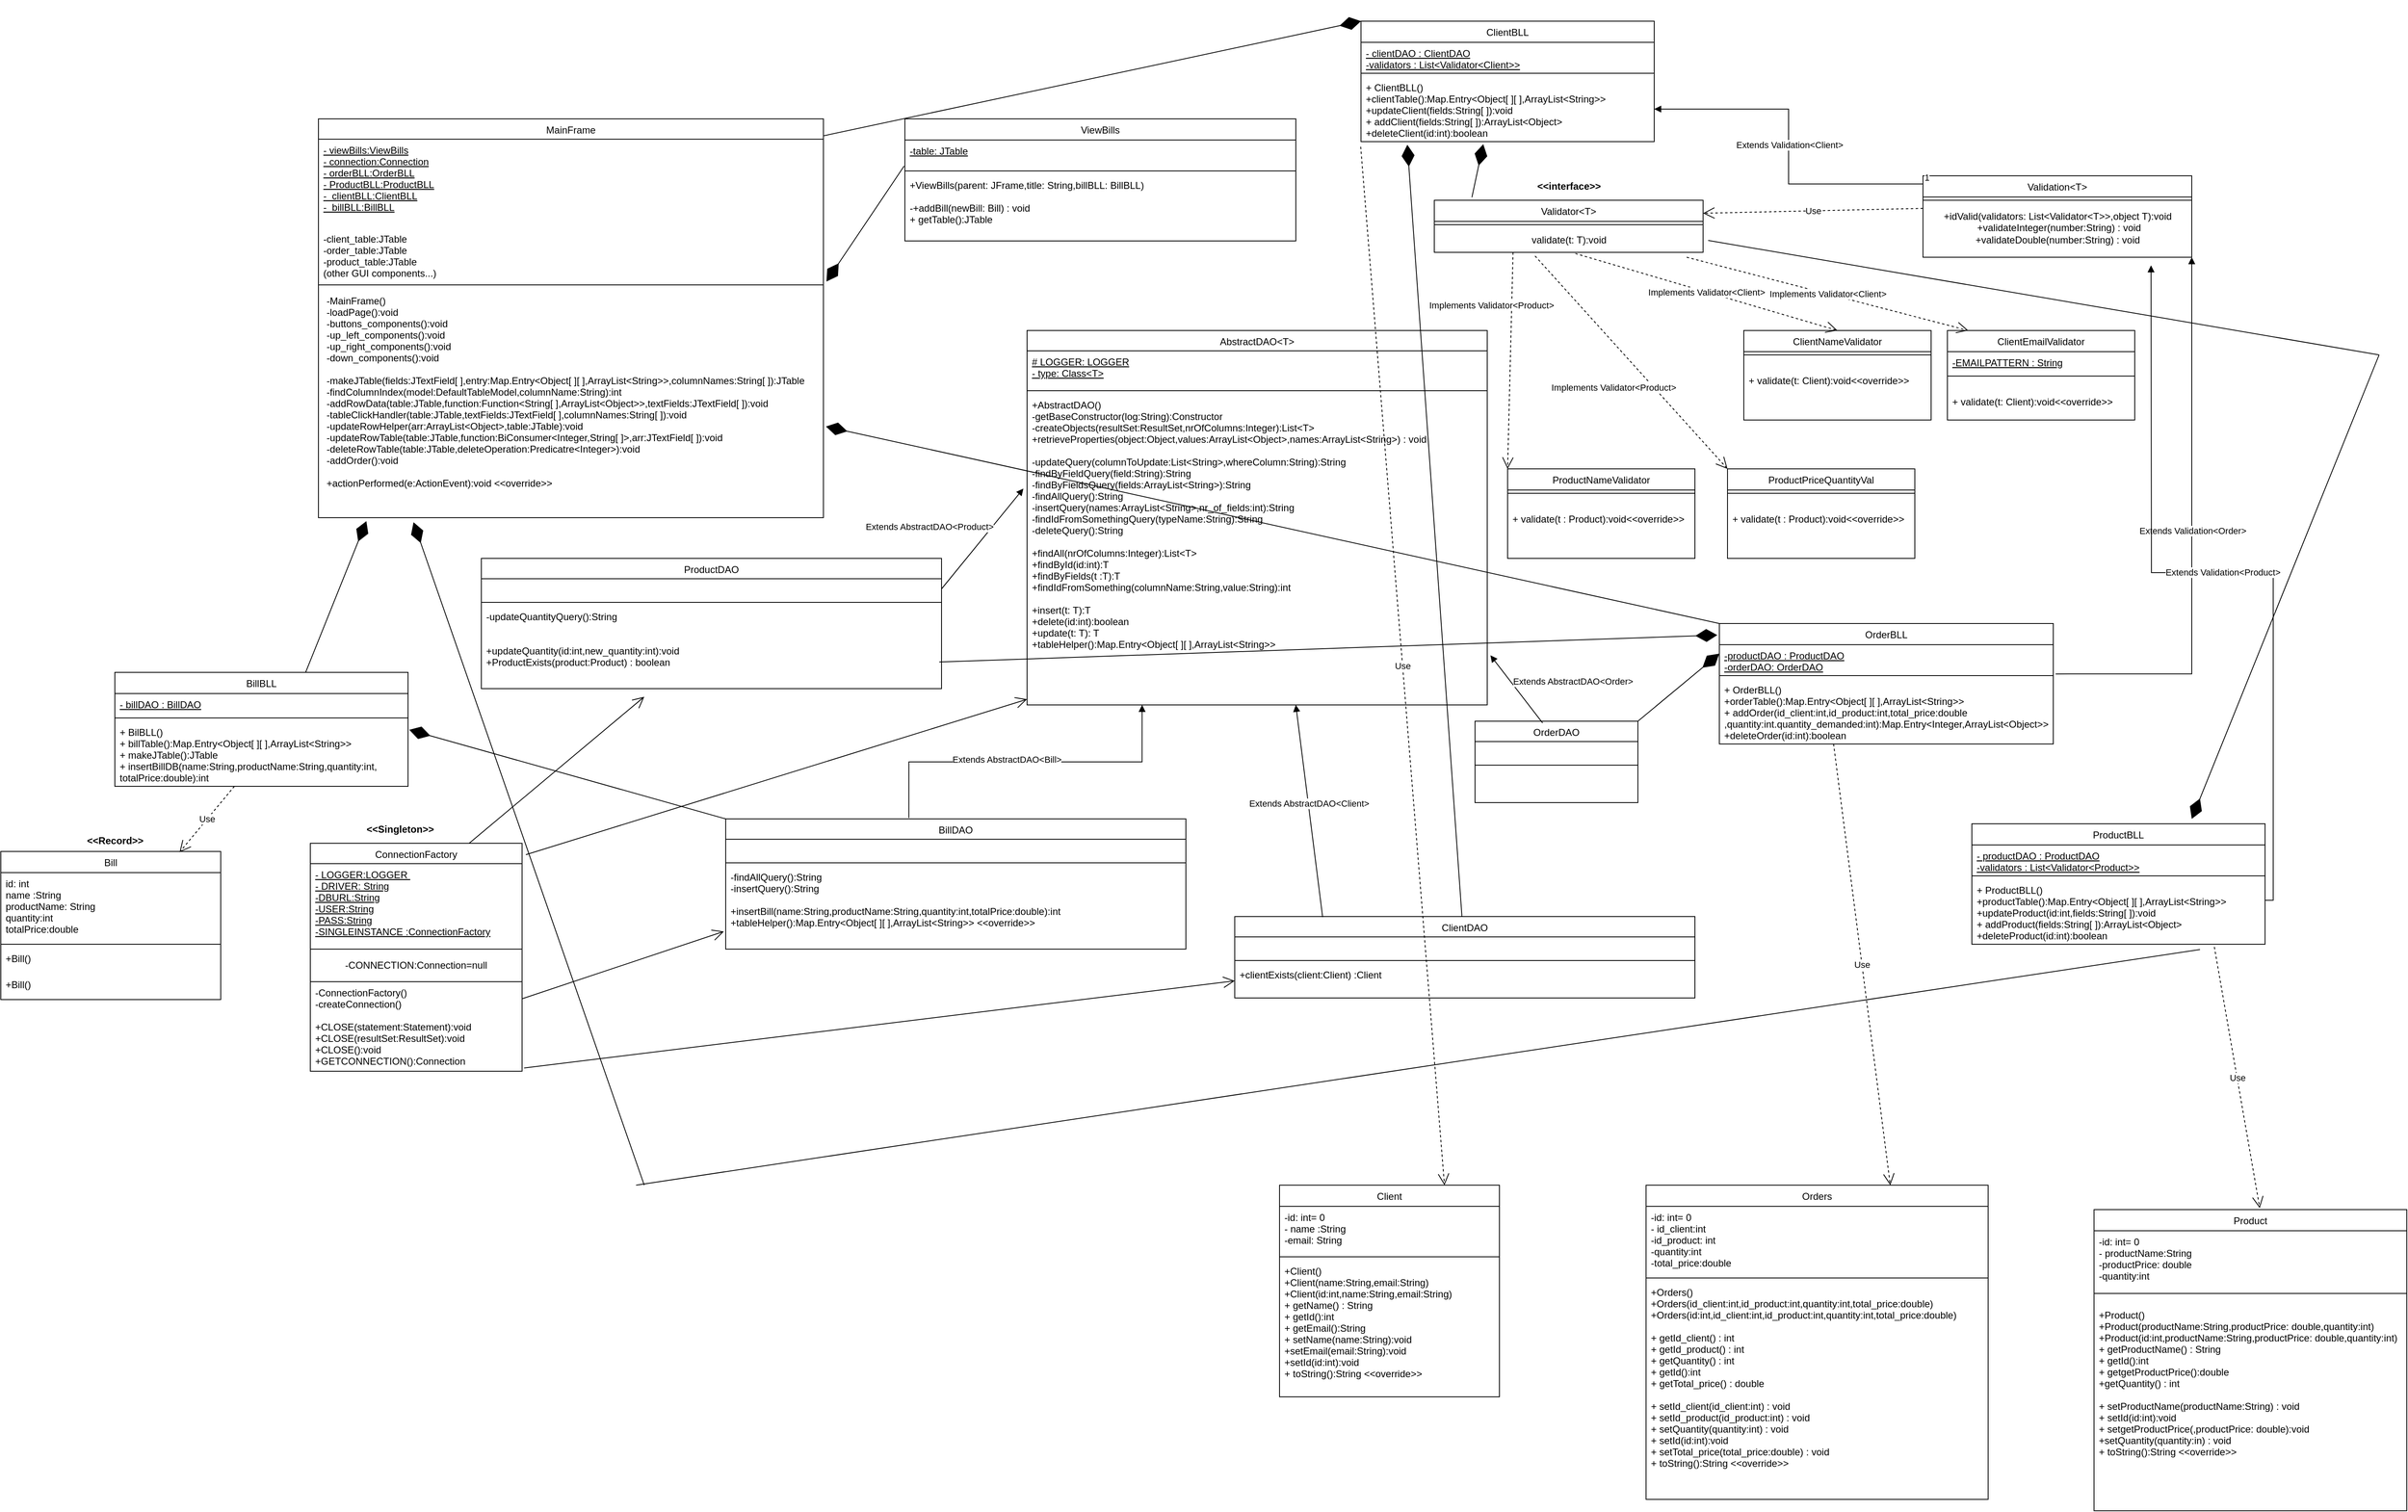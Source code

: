 <mxfile version="27.0.8">
  <diagram id="C5RBs43oDa-KdzZeNtuy" name="Page-1">
    <mxGraphModel dx="3172" dy="1100" grid="1" gridSize="10" guides="1" tooltips="1" connect="1" arrows="1" fold="1" page="1" pageScale="1" pageWidth="1169" pageHeight="1654" math="0" shadow="0">
      <root>
        <mxCell id="WIyWlLk6GJQsqaUBKTNV-0" />
        <mxCell id="WIyWlLk6GJQsqaUBKTNV-1" parent="WIyWlLk6GJQsqaUBKTNV-0" />
        <mxCell id="wGsFatY27bWZe55Ay8HK-10" value="MainFrame" style="swimlane;fontStyle=0;align=center;verticalAlign=top;childLayout=stackLayout;horizontal=1;startSize=25;horizontalStack=0;resizeParent=1;resizeLast=0;collapsible=1;marginBottom=0;rounded=0;shadow=0;strokeWidth=1;" vertex="1" parent="WIyWlLk6GJQsqaUBKTNV-1">
          <mxGeometry x="150" y="220" width="620" height="490" as="geometry">
            <mxRectangle x="550" y="140" width="160" height="26" as="alternateBounds" />
          </mxGeometry>
        </mxCell>
        <mxCell id="wGsFatY27bWZe55Ay8HK-11" value="- viewBills:ViewBills&#xa;- connection:Connection&#xa;- orderBLL:OrderBLL&#xa;- ProductBLL:ProductBLL&#xa;-  clientBLL:ClientBLL&#xa;-  billBLL:BillBLL" style="text;align=left;verticalAlign=top;spacingLeft=4;spacingRight=4;overflow=hidden;rotatable=0;points=[[0,0.5],[1,0.5]];portConstraint=eastwest;rounded=0;shadow=0;html=0;fontStyle=4" vertex="1" parent="wGsFatY27bWZe55Ay8HK-10">
          <mxGeometry y="25" width="620" height="95" as="geometry" />
        </mxCell>
        <mxCell id="wGsFatY27bWZe55Ay8HK-12" value="&#xa;-client_table:JTable&#xa;-order_table:JTable&#xa;-product_table:JTable&#xa;(other GUI components...)" style="text;align=left;verticalAlign=top;spacingLeft=4;spacingRight=4;overflow=hidden;rotatable=0;points=[[0,0.5],[1,0.5]];portConstraint=eastwest;rounded=0;shadow=0;html=0;fontStyle=0" vertex="1" parent="wGsFatY27bWZe55Ay8HK-10">
          <mxGeometry y="120" width="620" height="80" as="geometry" />
        </mxCell>
        <mxCell id="wGsFatY27bWZe55Ay8HK-13" value="" style="line;html=1;strokeWidth=1;align=left;verticalAlign=middle;spacingTop=-1;spacingLeft=3;spacingRight=3;rotatable=0;labelPosition=right;points=[];portConstraint=eastwest;" vertex="1" parent="wGsFatY27bWZe55Ay8HK-10">
          <mxGeometry y="200" width="620" height="8" as="geometry" />
        </mxCell>
        <mxCell id="wGsFatY27bWZe55Ay8HK-14" value="-MainFrame()&#xa;-loadPage():void&#xa;-buttons_components():void&#xa;-up_left_components():void&#xa;-up_right_components():void&#xa;-down_components():void&#xa;&#xa;-makeJTable(fields:JTextField[ ],entry:Map.Entry&lt;Object[ ][ ],ArrayList&lt;String&gt;&gt;,columnNames:String[ ]):JTable&#xa;-findColumnIndex(model:DefaultTableModel,columnName:String):int&#xa;-addRowData(table:JTable,function:Function&lt;String[ ],ArrayList&lt;Object&gt;&gt;,textFields:JTextField[ ]):void&#xa;-tableClickHandler(table:JTable,textFields:JTextField[ ],columnNames:String[ ]):void&#xa;-updateRowHelper(arr:ArrayList&lt;Object&gt;,table:JTable):void&#xa;-updateRowTable(table:JTable,function:BiConsumer&lt;Integer,String[ ]&gt;,arr:JTextField[ ]):void&#xa;-deleteRowTable(table:JTable,deleteOperation:Predicatre&lt;Integer&gt;):void&#xa;-addOrder():void&#xa;&#xa;+actionPerformed(e:ActionEvent):void &lt;&lt;override&gt;&gt;" style="text;align=left;verticalAlign=top;spacingLeft=4;spacingRight=4;overflow=hidden;rotatable=0;points=[[0,0.5],[1,0.5]];portConstraint=eastwest;fontStyle=0" vertex="1" parent="WIyWlLk6GJQsqaUBKTNV-1">
          <mxGeometry x="154" y="430" width="616" height="280" as="geometry" />
        </mxCell>
        <mxCell id="wGsFatY27bWZe55Ay8HK-20" value="ViewBills" style="swimlane;fontStyle=0;align=center;verticalAlign=top;childLayout=stackLayout;horizontal=1;startSize=26;horizontalStack=0;resizeParent=1;resizeLast=0;collapsible=1;marginBottom=0;rounded=0;shadow=0;strokeWidth=1;" vertex="1" parent="WIyWlLk6GJQsqaUBKTNV-1">
          <mxGeometry x="870" y="220" width="480" height="150" as="geometry">
            <mxRectangle x="550" y="140" width="160" height="26" as="alternateBounds" />
          </mxGeometry>
        </mxCell>
        <mxCell id="wGsFatY27bWZe55Ay8HK-21" value="-table: JTable" style="text;align=left;verticalAlign=top;spacingLeft=4;spacingRight=4;overflow=hidden;rotatable=0;points=[[0,0.5],[1,0.5]];portConstraint=eastwest;rounded=0;shadow=0;html=0;fontStyle=4" vertex="1" parent="wGsFatY27bWZe55Ay8HK-20">
          <mxGeometry y="26" width="480" height="34" as="geometry" />
        </mxCell>
        <mxCell id="wGsFatY27bWZe55Ay8HK-22" value="" style="line;html=1;strokeWidth=1;align=left;verticalAlign=middle;spacingTop=-1;spacingLeft=3;spacingRight=3;rotatable=0;labelPosition=right;points=[];portConstraint=eastwest;" vertex="1" parent="wGsFatY27bWZe55Ay8HK-20">
          <mxGeometry y="60" width="480" height="8" as="geometry" />
        </mxCell>
        <mxCell id="wGsFatY27bWZe55Ay8HK-23" value="+ViewBills(parent: JFrame,title: String,billBLL: BillBLL)&#xa;&#xa;-+addBill(newBill: Bill) : void&#xa;+ getTable():JTable&#xa;&#xa;&#xa;&#xa;&#xa;&#xa;" style="text;align=left;verticalAlign=top;spacingLeft=4;spacingRight=4;overflow=hidden;rotatable=0;points=[[0,0.5],[1,0.5]];portConstraint=eastwest;" vertex="1" parent="wGsFatY27bWZe55Ay8HK-20">
          <mxGeometry y="68" width="480" height="82" as="geometry" />
        </mxCell>
        <mxCell id="wGsFatY27bWZe55Ay8HK-24" value="" style="endArrow=diamondThin;endFill=1;endSize=24;html=1;rounded=0;entryX=1.006;entryY=0.998;entryDx=0;entryDy=0;entryPerimeter=0;exitX=-0.002;exitY=0.942;exitDx=0;exitDy=0;exitPerimeter=0;" edge="1" parent="WIyWlLk6GJQsqaUBKTNV-1" source="wGsFatY27bWZe55Ay8HK-21" target="wGsFatY27bWZe55Ay8HK-12">
          <mxGeometry width="160" relative="1" as="geometry">
            <mxPoint x="1040" y="680" as="sourcePoint" />
            <mxPoint x="1215" y="470" as="targetPoint" />
          </mxGeometry>
        </mxCell>
        <mxCell id="wGsFatY27bWZe55Ay8HK-46" value="AbstractDAO&lt;T&gt;" style="swimlane;fontStyle=0;align=center;verticalAlign=top;childLayout=stackLayout;horizontal=1;startSize=25;horizontalStack=0;resizeParent=1;resizeLast=0;collapsible=1;marginBottom=0;rounded=0;shadow=0;strokeWidth=1;" vertex="1" parent="WIyWlLk6GJQsqaUBKTNV-1">
          <mxGeometry x="1020" y="480" width="565" height="460" as="geometry">
            <mxRectangle x="550" y="140" width="160" height="26" as="alternateBounds" />
          </mxGeometry>
        </mxCell>
        <mxCell id="wGsFatY27bWZe55Ay8HK-47" value="# LOGGER: LOGGER&#xa;- type: Class&lt;T&gt;&#xa;" style="text;align=left;verticalAlign=top;spacingLeft=4;spacingRight=4;overflow=hidden;rotatable=0;points=[[0,0.5],[1,0.5]];portConstraint=eastwest;rounded=0;shadow=0;html=0;fontStyle=4" vertex="1" parent="wGsFatY27bWZe55Ay8HK-46">
          <mxGeometry y="25" width="565" height="45" as="geometry" />
        </mxCell>
        <mxCell id="wGsFatY27bWZe55Ay8HK-48" value="" style="line;html=1;strokeWidth=1;align=left;verticalAlign=middle;spacingTop=-1;spacingLeft=3;spacingRight=3;rotatable=0;labelPosition=right;points=[];portConstraint=eastwest;" vertex="1" parent="wGsFatY27bWZe55Ay8HK-46">
          <mxGeometry y="70" width="565" height="8" as="geometry" />
        </mxCell>
        <mxCell id="wGsFatY27bWZe55Ay8HK-49" value="+AbstractDAO()&#xa;-getBaseConstructor(log:String):Constructor&#xa;-createObjects(resultSet:ResultSet,nrOfColumns:Integer):List&lt;T&gt;&#xa;+retrieveProperties(object:Object,values:ArrayList&lt;Object&gt;,names:ArrayList&lt;String&gt;) : void&#xa;&#xa;-updateQuery(columnToUpdate:List&lt;String&gt;,whereColumn:String):String&#xa;-findByFieldQuery(field:String):String&#xa;-findByFieldsQuery(fields:ArrayList&lt;String&gt;):String&#xa;-findAllQuery():String&#xa;-insertQuery(names:ArrayList&lt;String&gt;,nr_of_fields:int):String&#xa;-findIdFromSomethingQuery(typeName:String):String&#xa;-deleteQuery():String&#xa;&#xa;+findAll(nrOfColumns:Integer):List&lt;T&gt;&#xa;+findById(id:int):T&#xa;+findByFields(t :T):T&#xa;+findIdFromSomething(columnName:String,value:String):int&#xa;&#xa;+insert(t: T):T&#xa;+delete(id:int):boolean&#xa;+update(t: T): T&#xa;+tableHelper():Map.Entry&lt;Object[ ][ ],ArrayList&lt;String&gt;&gt;" style="text;align=left;verticalAlign=top;spacingLeft=4;spacingRight=4;overflow=hidden;rotatable=0;points=[[0,0.5],[1,0.5]];portConstraint=eastwest;fontStyle=0" vertex="1" parent="wGsFatY27bWZe55Ay8HK-46">
          <mxGeometry y="78" width="565" height="380" as="geometry" />
        </mxCell>
        <mxCell id="wGsFatY27bWZe55Ay8HK-51" value="BillDAO" style="swimlane;fontStyle=0;align=center;verticalAlign=top;childLayout=stackLayout;horizontal=1;startSize=25;horizontalStack=0;resizeParent=1;resizeLast=0;collapsible=1;marginBottom=0;rounded=0;shadow=0;strokeWidth=1;" vertex="1" parent="WIyWlLk6GJQsqaUBKTNV-1">
          <mxGeometry x="650" y="1080" width="565" height="160" as="geometry">
            <mxRectangle x="550" y="140" width="160" height="26" as="alternateBounds" />
          </mxGeometry>
        </mxCell>
        <mxCell id="wGsFatY27bWZe55Ay8HK-52" value="&#xa;" style="text;align=left;verticalAlign=top;spacingLeft=4;spacingRight=4;overflow=hidden;rotatable=0;points=[[0,0.5],[1,0.5]];portConstraint=eastwest;rounded=0;shadow=0;html=0;fontStyle=4" vertex="1" parent="wGsFatY27bWZe55Ay8HK-51">
          <mxGeometry y="25" width="565" height="25" as="geometry" />
        </mxCell>
        <mxCell id="wGsFatY27bWZe55Ay8HK-53" value="" style="line;html=1;strokeWidth=1;align=left;verticalAlign=middle;spacingTop=-1;spacingLeft=3;spacingRight=3;rotatable=0;labelPosition=right;points=[];portConstraint=eastwest;" vertex="1" parent="wGsFatY27bWZe55Ay8HK-51">
          <mxGeometry y="50" width="565" height="8" as="geometry" />
        </mxCell>
        <mxCell id="wGsFatY27bWZe55Ay8HK-54" value="-findAllQuery():String&#xa;-insertQuery():String&#xa;&#xa;+insertBill(name:String,productName:String,quantity:int,totalPrice:double):int&#xa;+tableHelper():Map.Entry&lt;Object[ ][ ],ArrayList&lt;String&gt;&gt; &lt;&lt;override&gt;&gt;" style="text;align=left;verticalAlign=top;spacingLeft=4;spacingRight=4;overflow=hidden;rotatable=0;points=[[0,0.5],[1,0.5]];portConstraint=eastwest;fontStyle=0" vertex="1" parent="wGsFatY27bWZe55Ay8HK-51">
          <mxGeometry y="58" width="565" height="92" as="geometry" />
        </mxCell>
        <mxCell id="wGsFatY27bWZe55Ay8HK-55" value="" style="endArrow=block;endFill=1;html=1;edgeStyle=orthogonalEdgeStyle;align=left;verticalAlign=top;rounded=0;exitX=0.398;exitY=-0.008;exitDx=0;exitDy=0;exitPerimeter=0;entryX=0.25;entryY=1;entryDx=0;entryDy=0;" edge="1" parent="WIyWlLk6GJQsqaUBKTNV-1" source="wGsFatY27bWZe55Ay8HK-51" target="wGsFatY27bWZe55Ay8HK-46">
          <mxGeometry x="-1" relative="1" as="geometry">
            <mxPoint x="870" y="930" as="sourcePoint" />
            <mxPoint x="875" y="820" as="targetPoint" />
          </mxGeometry>
        </mxCell>
        <mxCell id="wGsFatY27bWZe55Ay8HK-56" value="Extends AbstractDAO&amp;lt;Bill&amp;gt;" style="edgeLabel;html=1;align=center;verticalAlign=middle;resizable=0;points=[];" vertex="1" connectable="0" parent="wGsFatY27bWZe55Ay8HK-55">
          <mxGeometry x="-0.115" y="3" relative="1" as="geometry">
            <mxPoint x="1" as="offset" />
          </mxGeometry>
        </mxCell>
        <mxCell id="wGsFatY27bWZe55Ay8HK-57" value="ClientDAO" style="swimlane;fontStyle=0;align=center;verticalAlign=top;childLayout=stackLayout;horizontal=1;startSize=25;horizontalStack=0;resizeParent=1;resizeLast=0;collapsible=1;marginBottom=0;rounded=0;shadow=0;strokeWidth=1;" vertex="1" parent="WIyWlLk6GJQsqaUBKTNV-1">
          <mxGeometry x="1275" y="1200" width="565" height="100" as="geometry">
            <mxRectangle x="550" y="140" width="160" height="26" as="alternateBounds" />
          </mxGeometry>
        </mxCell>
        <mxCell id="wGsFatY27bWZe55Ay8HK-58" value="&#xa;" style="text;align=left;verticalAlign=top;spacingLeft=4;spacingRight=4;overflow=hidden;rotatable=0;points=[[0,0.5],[1,0.5]];portConstraint=eastwest;rounded=0;shadow=0;html=0;fontStyle=4" vertex="1" parent="wGsFatY27bWZe55Ay8HK-57">
          <mxGeometry y="25" width="565" height="25" as="geometry" />
        </mxCell>
        <mxCell id="wGsFatY27bWZe55Ay8HK-59" value="" style="line;html=1;strokeWidth=1;align=left;verticalAlign=middle;spacingTop=-1;spacingLeft=3;spacingRight=3;rotatable=0;labelPosition=right;points=[];portConstraint=eastwest;" vertex="1" parent="wGsFatY27bWZe55Ay8HK-57">
          <mxGeometry y="50" width="565" height="8" as="geometry" />
        </mxCell>
        <mxCell id="wGsFatY27bWZe55Ay8HK-60" value="+clientExists(client:Client) :Client" style="text;align=left;verticalAlign=top;spacingLeft=4;spacingRight=4;overflow=hidden;rotatable=0;points=[[0,0.5],[1,0.5]];portConstraint=eastwest;fontStyle=0" vertex="1" parent="wGsFatY27bWZe55Ay8HK-57">
          <mxGeometry y="58" width="565" height="42" as="geometry" />
        </mxCell>
        <mxCell id="wGsFatY27bWZe55Ay8HK-62" value="Extends AbstractDAO&amp;lt;Client&amp;gt;" style="html=1;verticalAlign=bottom;endArrow=block;curved=0;rounded=0;entryX=0.584;entryY=1.005;entryDx=0;entryDy=0;entryPerimeter=0;exitX=0.191;exitY=0.007;exitDx=0;exitDy=0;exitPerimeter=0;" edge="1" parent="WIyWlLk6GJQsqaUBKTNV-1" source="wGsFatY27bWZe55Ay8HK-57" target="wGsFatY27bWZe55Ay8HK-49">
          <mxGeometry width="80" relative="1" as="geometry">
            <mxPoint x="1350" y="1080" as="sourcePoint" />
            <mxPoint x="1320" y="1090" as="targetPoint" />
          </mxGeometry>
        </mxCell>
        <mxCell id="wGsFatY27bWZe55Ay8HK-63" value="OrderDAO" style="swimlane;fontStyle=0;align=center;verticalAlign=top;childLayout=stackLayout;horizontal=1;startSize=25;horizontalStack=0;resizeParent=1;resizeLast=0;collapsible=1;marginBottom=0;rounded=0;shadow=0;strokeWidth=1;" vertex="1" parent="WIyWlLk6GJQsqaUBKTNV-1">
          <mxGeometry x="1570" y="960" width="200" height="100" as="geometry">
            <mxRectangle x="550" y="140" width="160" height="26" as="alternateBounds" />
          </mxGeometry>
        </mxCell>
        <mxCell id="wGsFatY27bWZe55Ay8HK-64" value="&#xa;" style="text;align=left;verticalAlign=top;spacingLeft=4;spacingRight=4;overflow=hidden;rotatable=0;points=[[0,0.5],[1,0.5]];portConstraint=eastwest;rounded=0;shadow=0;html=0;fontStyle=4" vertex="1" parent="wGsFatY27bWZe55Ay8HK-63">
          <mxGeometry y="25" width="200" height="25" as="geometry" />
        </mxCell>
        <mxCell id="wGsFatY27bWZe55Ay8HK-65" value="" style="line;html=1;strokeWidth=1;align=left;verticalAlign=middle;spacingTop=-1;spacingLeft=3;spacingRight=3;rotatable=0;labelPosition=right;points=[];portConstraint=eastwest;" vertex="1" parent="wGsFatY27bWZe55Ay8HK-63">
          <mxGeometry y="50" width="200" height="8" as="geometry" />
        </mxCell>
        <mxCell id="wGsFatY27bWZe55Ay8HK-67" value="Extends AbstractDAO&amp;lt;Order&amp;gt;" style="html=1;verticalAlign=bottom;endArrow=block;curved=0;rounded=0;entryX=1.007;entryY=0.845;entryDx=0;entryDy=0;entryPerimeter=0;exitX=0.415;exitY=0.022;exitDx=0;exitDy=0;exitPerimeter=0;" edge="1" parent="WIyWlLk6GJQsqaUBKTNV-1" source="wGsFatY27bWZe55Ay8HK-63" target="wGsFatY27bWZe55Ay8HK-49">
          <mxGeometry x="-0.793" y="-55" width="80" relative="1" as="geometry">
            <mxPoint x="1640" y="1020" as="sourcePoint" />
            <mxPoint x="1640" y="880" as="targetPoint" />
            <mxPoint as="offset" />
          </mxGeometry>
        </mxCell>
        <mxCell id="wGsFatY27bWZe55Ay8HK-68" value="ProductDAO" style="swimlane;fontStyle=0;align=center;verticalAlign=top;childLayout=stackLayout;horizontal=1;startSize=25;horizontalStack=0;resizeParent=1;resizeLast=0;collapsible=1;marginBottom=0;rounded=0;shadow=0;strokeWidth=1;" vertex="1" parent="WIyWlLk6GJQsqaUBKTNV-1">
          <mxGeometry x="350" y="760" width="565" height="160" as="geometry">
            <mxRectangle x="550" y="140" width="160" height="26" as="alternateBounds" />
          </mxGeometry>
        </mxCell>
        <mxCell id="wGsFatY27bWZe55Ay8HK-69" value="&#xa;" style="text;align=left;verticalAlign=top;spacingLeft=4;spacingRight=4;overflow=hidden;rotatable=0;points=[[0,0.5],[1,0.5]];portConstraint=eastwest;rounded=0;shadow=0;html=0;fontStyle=4" vertex="1" parent="wGsFatY27bWZe55Ay8HK-68">
          <mxGeometry y="25" width="565" height="25" as="geometry" />
        </mxCell>
        <mxCell id="wGsFatY27bWZe55Ay8HK-70" value="" style="line;html=1;strokeWidth=1;align=left;verticalAlign=middle;spacingTop=-1;spacingLeft=3;spacingRight=3;rotatable=0;labelPosition=right;points=[];portConstraint=eastwest;" vertex="1" parent="wGsFatY27bWZe55Ay8HK-68">
          <mxGeometry y="50" width="565" height="8" as="geometry" />
        </mxCell>
        <mxCell id="wGsFatY27bWZe55Ay8HK-71" value="-updateQuantityQuery():String&#xa;&#xa;&#xa;+updateQuantity(id:int,new_quantity:int):void&#xa;+ProductExists(product:Product) : boolean" style="text;align=left;verticalAlign=top;spacingLeft=4;spacingRight=4;overflow=hidden;rotatable=0;points=[[0,0.5],[1,0.5]];portConstraint=eastwest;fontStyle=0" vertex="1" parent="wGsFatY27bWZe55Ay8HK-68">
          <mxGeometry y="58" width="565" height="92" as="geometry" />
        </mxCell>
        <mxCell id="wGsFatY27bWZe55Ay8HK-72" value="Extends AbstractDAO&amp;lt;Product&amp;gt;" style="html=1;verticalAlign=bottom;endArrow=block;curved=0;rounded=0;entryX=-0.008;entryY=0.306;entryDx=0;entryDy=0;entryPerimeter=0;exitX=1;exitY=0.5;exitDx=0;exitDy=0;" edge="1" parent="WIyWlLk6GJQsqaUBKTNV-1" source="wGsFatY27bWZe55Ay8HK-69" target="wGsFatY27bWZe55Ay8HK-49">
          <mxGeometry x="-0.461" y="54" width="80" relative="1" as="geometry">
            <mxPoint x="1754" y="893" as="sourcePoint" />
            <mxPoint x="1690" y="810" as="targetPoint" />
            <mxPoint as="offset" />
          </mxGeometry>
        </mxCell>
        <mxCell id="wGsFatY27bWZe55Ay8HK-73" value="ConnectionFactory" style="swimlane;fontStyle=0;align=center;verticalAlign=top;childLayout=stackLayout;horizontal=1;startSize=25;horizontalStack=0;resizeParent=1;resizeLast=0;collapsible=1;marginBottom=0;rounded=0;shadow=0;strokeWidth=1;" vertex="1" parent="WIyWlLk6GJQsqaUBKTNV-1">
          <mxGeometry x="140" y="1110" width="260" height="280" as="geometry">
            <mxRectangle x="550" y="140" width="160" height="26" as="alternateBounds" />
          </mxGeometry>
        </mxCell>
        <mxCell id="wGsFatY27bWZe55Ay8HK-74" value="- LOGGER:LOGGER &#xa;- DRIVER: String&#xa;-DBURL:String&#xa;-USER:String&#xa;-PASS:String&#xa;-SINGLEINSTANCE :ConnectionFactory&#xa;&#xa;" style="text;align=left;verticalAlign=top;spacingLeft=4;spacingRight=4;overflow=hidden;rotatable=0;points=[[0,0.5],[1,0.5]];portConstraint=eastwest;rounded=0;shadow=0;html=0;fontStyle=4" vertex="1" parent="wGsFatY27bWZe55Ay8HK-73">
          <mxGeometry y="25" width="260" height="105" as="geometry" />
        </mxCell>
        <mxCell id="wGsFatY27bWZe55Ay8HK-84" value="&lt;span style=&quot;text-align: left; text-wrap-mode: nowrap;&quot;&gt;-CONNECTION:Connection=null&lt;/span&gt;" style="html=1;whiteSpace=wrap;" vertex="1" parent="wGsFatY27bWZe55Ay8HK-73">
          <mxGeometry y="130" width="260" height="40" as="geometry" />
        </mxCell>
        <mxCell id="wGsFatY27bWZe55Ay8HK-75" value="" style="line;html=1;strokeWidth=1;align=left;verticalAlign=middle;spacingTop=-1;spacingLeft=3;spacingRight=3;rotatable=0;labelPosition=right;points=[];portConstraint=eastwest;" vertex="1" parent="wGsFatY27bWZe55Ay8HK-73">
          <mxGeometry y="170" width="260" as="geometry" />
        </mxCell>
        <mxCell id="wGsFatY27bWZe55Ay8HK-76" value="-ConnectionFactory()&#xa;-createConnection()&#xa;&#xa;" style="text;align=left;verticalAlign=top;spacingLeft=4;spacingRight=4;overflow=hidden;rotatable=0;points=[[0,0.5],[1,0.5]];portConstraint=eastwest;fontStyle=0" vertex="1" parent="wGsFatY27bWZe55Ay8HK-73">
          <mxGeometry y="170" width="260" height="42" as="geometry" />
        </mxCell>
        <mxCell id="wGsFatY27bWZe55Ay8HK-77" value="+CLOSE(statement:Statement):void&#xa;+CLOSE(resultSet:ResultSet):void&#xa;+CLOSE():void&#xa;+GETCONNECTION():Connection&#xa;" style="text;align=left;verticalAlign=top;spacingLeft=4;spacingRight=4;overflow=hidden;rotatable=0;points=[[0,0.5],[1,0.5]];portConstraint=eastwest;fontStyle=0" vertex="1" parent="wGsFatY27bWZe55Ay8HK-73">
          <mxGeometry y="212" width="260" height="68" as="geometry" />
        </mxCell>
        <mxCell id="wGsFatY27bWZe55Ay8HK-78" value="" style="endArrow=open;endFill=1;endSize=12;html=1;rounded=0;exitX=1.018;exitY=-0.105;exitDx=0;exitDy=0;entryX=0;entryY=0.987;entryDx=0;entryDy=0;entryPerimeter=0;exitPerimeter=0;" edge="1" parent="WIyWlLk6GJQsqaUBKTNV-1" source="wGsFatY27bWZe55Ay8HK-74" target="wGsFatY27bWZe55Ay8HK-49">
          <mxGeometry width="160" relative="1" as="geometry">
            <mxPoint x="723" y="780" as="sourcePoint" />
            <mxPoint x="510" y="792" as="targetPoint" />
          </mxGeometry>
        </mxCell>
        <mxCell id="wGsFatY27bWZe55Ay8HK-79" value="" style="endArrow=open;endFill=1;endSize=12;html=1;rounded=0;exitX=1;exitY=0.5;exitDx=0;exitDy=0;entryX=-0.004;entryY=0.873;entryDx=0;entryDy=0;entryPerimeter=0;" edge="1" parent="WIyWlLk6GJQsqaUBKTNV-1" source="wGsFatY27bWZe55Ay8HK-76" target="wGsFatY27bWZe55Ay8HK-54">
          <mxGeometry width="160" relative="1" as="geometry">
            <mxPoint x="530" y="1247" as="sourcePoint" />
            <mxPoint x="1105" y="1120" as="targetPoint" />
          </mxGeometry>
        </mxCell>
        <mxCell id="wGsFatY27bWZe55Ay8HK-80" value="" style="endArrow=open;endFill=1;endSize=12;html=1;rounded=0;exitX=0.75;exitY=0;exitDx=0;exitDy=0;" edge="1" parent="WIyWlLk6GJQsqaUBKTNV-1" source="wGsFatY27bWZe55Ay8HK-73">
          <mxGeometry width="160" relative="1" as="geometry">
            <mxPoint x="620" y="1317" as="sourcePoint" />
            <mxPoint x="550" y="930" as="targetPoint" />
          </mxGeometry>
        </mxCell>
        <mxCell id="wGsFatY27bWZe55Ay8HK-82" value="" style="endArrow=open;endFill=1;endSize=12;html=1;rounded=0;exitX=1.01;exitY=0.941;exitDx=0;exitDy=0;entryX=0;entryY=0.5;entryDx=0;entryDy=0;exitPerimeter=0;" edge="1" parent="WIyWlLk6GJQsqaUBKTNV-1" source="wGsFatY27bWZe55Ay8HK-77" target="wGsFatY27bWZe55Ay8HK-60">
          <mxGeometry width="160" relative="1" as="geometry">
            <mxPoint x="630" y="1477" as="sourcePoint" />
            <mxPoint x="1205" y="1350" as="targetPoint" />
          </mxGeometry>
        </mxCell>
        <mxCell id="wGsFatY27bWZe55Ay8HK-83" value="&amp;lt;&amp;lt;Singleton&amp;gt;&amp;gt;" style="text;align=center;fontStyle=1;verticalAlign=middle;spacingLeft=3;spacingRight=3;strokeColor=none;rotatable=0;points=[[0,0.5],[1,0.5]];portConstraint=eastwest;html=1;" vertex="1" parent="WIyWlLk6GJQsqaUBKTNV-1">
          <mxGeometry x="210" y="1080" width="80" height="26" as="geometry" />
        </mxCell>
        <mxCell id="wGsFatY27bWZe55Ay8HK-85" value="Validator&lt;T&gt;" style="swimlane;fontStyle=0;align=center;verticalAlign=top;childLayout=stackLayout;horizontal=1;startSize=26;horizontalStack=0;resizeParent=1;resizeLast=0;collapsible=1;marginBottom=0;rounded=0;shadow=0;strokeWidth=1;" vertex="1" parent="WIyWlLk6GJQsqaUBKTNV-1">
          <mxGeometry x="1520" y="320" width="330" height="64" as="geometry">
            <mxRectangle x="230" y="140" width="160" height="26" as="alternateBounds" />
          </mxGeometry>
        </mxCell>
        <mxCell id="wGsFatY27bWZe55Ay8HK-86" value="" style="line;html=1;strokeWidth=1;align=left;verticalAlign=middle;spacingTop=-1;spacingLeft=3;spacingRight=3;rotatable=0;labelPosition=right;points=[];portConstraint=eastwest;" vertex="1" parent="wGsFatY27bWZe55Ay8HK-85">
          <mxGeometry y="26" width="330" height="8" as="geometry" />
        </mxCell>
        <mxCell id="wGsFatY27bWZe55Ay8HK-87" value="&lt;span style=&quot;text-align: left;&quot;&gt;validate(t: T):void&lt;/span&gt;" style="text;html=1;align=center;verticalAlign=middle;resizable=0;points=[];autosize=1;strokeColor=none;fillColor=none;" vertex="1" parent="wGsFatY27bWZe55Ay8HK-85">
          <mxGeometry y="34" width="330" height="30" as="geometry" />
        </mxCell>
        <mxCell id="wGsFatY27bWZe55Ay8HK-88" value="&amp;lt;&amp;lt;interface&amp;gt;&amp;gt;" style="text;align=center;fontStyle=1;verticalAlign=middle;spacingLeft=3;spacingRight=3;strokeColor=none;rotatable=0;points=[[0,0.5],[1,0.5]];portConstraint=eastwest;html=1;" vertex="1" parent="WIyWlLk6GJQsqaUBKTNV-1">
          <mxGeometry x="1645" y="290" width="80" height="26" as="geometry" />
        </mxCell>
        <mxCell id="wGsFatY27bWZe55Ay8HK-89" value="Validation&lt;T&gt;" style="swimlane;fontStyle=0;align=center;verticalAlign=top;childLayout=stackLayout;horizontal=1;startSize=26;horizontalStack=0;resizeParent=1;resizeLast=0;collapsible=1;marginBottom=0;rounded=0;shadow=0;strokeWidth=1;" vertex="1" parent="WIyWlLk6GJQsqaUBKTNV-1">
          <mxGeometry x="2120" y="290" width="330" height="100" as="geometry">
            <mxRectangle x="230" y="140" width="160" height="26" as="alternateBounds" />
          </mxGeometry>
        </mxCell>
        <mxCell id="wGsFatY27bWZe55Ay8HK-90" value="" style="line;html=1;strokeWidth=1;align=left;verticalAlign=middle;spacingTop=-1;spacingLeft=3;spacingRight=3;rotatable=0;labelPosition=right;points=[];portConstraint=eastwest;" vertex="1" parent="wGsFatY27bWZe55Ay8HK-89">
          <mxGeometry y="26" width="330" height="8" as="geometry" />
        </mxCell>
        <mxCell id="wGsFatY27bWZe55Ay8HK-91" value="&lt;span style=&quot;text-align: left;&quot;&gt;+idValid(validators: List&amp;lt;Validator&amp;lt;T&amp;gt;&amp;gt;,object T):void&lt;/span&gt;&lt;div&gt;&lt;span style=&quot;text-align: left; background-color: transparent; color: light-dark(rgb(0, 0, 0), rgb(255, 255, 255));&quot;&gt;&amp;nbsp;+validateInteger(number:String) : void&lt;/span&gt;&lt;div&gt;+validateDouble(&lt;span style=&quot;text-align: left; background-color: transparent; color: light-dark(rgb(0, 0, 0), rgb(255, 255, 255));&quot;&gt;number:String&lt;/span&gt;&lt;span style=&quot;background-color: transparent; color: light-dark(rgb(0, 0, 0), rgb(255, 255, 255));&quot;&gt;) : void&lt;/span&gt;&lt;/div&gt;&lt;/div&gt;" style="text;html=1;align=center;verticalAlign=middle;resizable=0;points=[];autosize=1;strokeColor=none;fillColor=none;" vertex="1" parent="wGsFatY27bWZe55Ay8HK-89">
          <mxGeometry y="34" width="330" height="60" as="geometry" />
        </mxCell>
        <mxCell id="wGsFatY27bWZe55Ay8HK-94" value="ClientEmailValidator" style="swimlane;fontStyle=0;align=center;verticalAlign=top;childLayout=stackLayout;horizontal=1;startSize=26;horizontalStack=0;resizeParent=1;resizeLast=0;collapsible=1;marginBottom=0;rounded=0;shadow=0;strokeWidth=1;" vertex="1" parent="WIyWlLk6GJQsqaUBKTNV-1">
          <mxGeometry x="2150" y="480" width="230" height="110" as="geometry">
            <mxRectangle x="550" y="140" width="160" height="26" as="alternateBounds" />
          </mxGeometry>
        </mxCell>
        <mxCell id="wGsFatY27bWZe55Ay8HK-95" value="-EMAILPATTERN : String" style="text;align=left;verticalAlign=top;spacingLeft=4;spacingRight=4;overflow=hidden;rotatable=0;points=[[0,0.5],[1,0.5]];portConstraint=eastwest;fontStyle=4" vertex="1" parent="wGsFatY27bWZe55Ay8HK-94">
          <mxGeometry y="26" width="230" height="26" as="geometry" />
        </mxCell>
        <mxCell id="wGsFatY27bWZe55Ay8HK-97" value="" style="line;html=1;strokeWidth=1;align=left;verticalAlign=middle;spacingTop=-1;spacingLeft=3;spacingRight=3;rotatable=0;labelPosition=right;points=[];portConstraint=eastwest;" vertex="1" parent="wGsFatY27bWZe55Ay8HK-94">
          <mxGeometry y="52" width="230" height="8" as="geometry" />
        </mxCell>
        <mxCell id="wGsFatY27bWZe55Ay8HK-99" value="&#xa;+ validate(t: Client):void&lt;&lt;override&gt;&gt;" style="text;align=left;verticalAlign=top;spacingLeft=4;spacingRight=4;overflow=hidden;rotatable=0;points=[[0,0.5],[1,0.5]];portConstraint=eastwest;" vertex="1" parent="wGsFatY27bWZe55Ay8HK-94">
          <mxGeometry y="60" width="230" height="50" as="geometry" />
        </mxCell>
        <mxCell id="wGsFatY27bWZe55Ay8HK-100" value="Implements Validator&amp;lt;Client&amp;gt;" style="endArrow=open;endSize=12;dashed=1;html=1;rounded=0;exitX=0.939;exitY=1.2;exitDx=0;exitDy=0;exitPerimeter=0;entryX=0.111;entryY=0;entryDx=0;entryDy=0;entryPerimeter=0;" edge="1" parent="WIyWlLk6GJQsqaUBKTNV-1" source="wGsFatY27bWZe55Ay8HK-87" target="wGsFatY27bWZe55Ay8HK-94">
          <mxGeometry width="160" relative="1" as="geometry">
            <mxPoint x="1840" y="430" as="sourcePoint" />
            <mxPoint x="1915" y="454" as="targetPoint" />
          </mxGeometry>
        </mxCell>
        <mxCell id="wGsFatY27bWZe55Ay8HK-101" value="ClientNameValidator" style="swimlane;fontStyle=0;align=center;verticalAlign=top;childLayout=stackLayout;horizontal=1;startSize=26;horizontalStack=0;resizeParent=1;resizeLast=0;collapsible=1;marginBottom=0;rounded=0;shadow=0;strokeWidth=1;" vertex="1" parent="WIyWlLk6GJQsqaUBKTNV-1">
          <mxGeometry x="1900" y="480" width="230" height="110" as="geometry">
            <mxRectangle x="550" y="140" width="160" height="26" as="alternateBounds" />
          </mxGeometry>
        </mxCell>
        <mxCell id="wGsFatY27bWZe55Ay8HK-103" value="" style="line;html=1;strokeWidth=1;align=left;verticalAlign=middle;spacingTop=-1;spacingLeft=3;spacingRight=3;rotatable=0;labelPosition=right;points=[];portConstraint=eastwest;" vertex="1" parent="wGsFatY27bWZe55Ay8HK-101">
          <mxGeometry y="26" width="230" height="8" as="geometry" />
        </mxCell>
        <mxCell id="wGsFatY27bWZe55Ay8HK-104" value="&#xa;+ validate(t: Client):void&lt;&lt;override&gt;&gt;" style="text;align=left;verticalAlign=top;spacingLeft=4;spacingRight=4;overflow=hidden;rotatable=0;points=[[0,0.5],[1,0.5]];portConstraint=eastwest;" vertex="1" parent="wGsFatY27bWZe55Ay8HK-101">
          <mxGeometry y="34" width="230" height="50" as="geometry" />
        </mxCell>
        <mxCell id="wGsFatY27bWZe55Ay8HK-105" value="Implements Validator&amp;lt;Client&amp;gt;" style="endArrow=open;endSize=12;dashed=1;html=1;rounded=0;exitX=0.525;exitY=1.049;exitDx=0;exitDy=0;exitPerimeter=0;entryX=0.5;entryY=0;entryDx=0;entryDy=0;" edge="1" parent="WIyWlLk6GJQsqaUBKTNV-1" source="wGsFatY27bWZe55Ay8HK-87" target="wGsFatY27bWZe55Ay8HK-101">
          <mxGeometry width="160" relative="1" as="geometry">
            <mxPoint x="1690" y="430" as="sourcePoint" />
            <mxPoint x="1746" y="530" as="targetPoint" />
          </mxGeometry>
        </mxCell>
        <mxCell id="wGsFatY27bWZe55Ay8HK-106" value="ProductNameValidator" style="swimlane;fontStyle=0;align=center;verticalAlign=top;childLayout=stackLayout;horizontal=1;startSize=26;horizontalStack=0;resizeParent=1;resizeLast=0;collapsible=1;marginBottom=0;rounded=0;shadow=0;strokeWidth=1;" vertex="1" parent="WIyWlLk6GJQsqaUBKTNV-1">
          <mxGeometry x="1610" y="650" width="230" height="110" as="geometry">
            <mxRectangle x="550" y="140" width="160" height="26" as="alternateBounds" />
          </mxGeometry>
        </mxCell>
        <mxCell id="wGsFatY27bWZe55Ay8HK-107" value="" style="line;html=1;strokeWidth=1;align=left;verticalAlign=middle;spacingTop=-1;spacingLeft=3;spacingRight=3;rotatable=0;labelPosition=right;points=[];portConstraint=eastwest;" vertex="1" parent="wGsFatY27bWZe55Ay8HK-106">
          <mxGeometry y="26" width="230" height="8" as="geometry" />
        </mxCell>
        <mxCell id="wGsFatY27bWZe55Ay8HK-108" value="&#xa;+ validate(t : Product):void&lt;&lt;override&gt;&gt;" style="text;align=left;verticalAlign=top;spacingLeft=4;spacingRight=4;overflow=hidden;rotatable=0;points=[[0,0.5],[1,0.5]];portConstraint=eastwest;" vertex="1" parent="wGsFatY27bWZe55Ay8HK-106">
          <mxGeometry y="34" width="230" height="50" as="geometry" />
        </mxCell>
        <mxCell id="wGsFatY27bWZe55Ay8HK-109" value="Implements Validator&amp;lt;Product&amp;gt;" style="endArrow=open;endSize=12;dashed=1;html=1;rounded=0;exitX=0.293;exitY=1.001;exitDx=0;exitDy=0;exitPerimeter=0;entryX=0;entryY=0;entryDx=0;entryDy=0;" edge="1" parent="WIyWlLk6GJQsqaUBKTNV-1" source="wGsFatY27bWZe55Ay8HK-87" target="wGsFatY27bWZe55Ay8HK-106">
          <mxGeometry x="-0.499" y="-25" width="160" relative="1" as="geometry">
            <mxPoint x="1740" y="500" as="sourcePoint" />
            <mxPoint x="2062" y="595" as="targetPoint" />
            <mxPoint y="-1" as="offset" />
          </mxGeometry>
        </mxCell>
        <mxCell id="wGsFatY27bWZe55Ay8HK-110" value="ProductPriceQuantityVal" style="swimlane;fontStyle=0;align=center;verticalAlign=top;childLayout=stackLayout;horizontal=1;startSize=26;horizontalStack=0;resizeParent=1;resizeLast=0;collapsible=1;marginBottom=0;rounded=0;shadow=0;strokeWidth=1;" vertex="1" parent="WIyWlLk6GJQsqaUBKTNV-1">
          <mxGeometry x="1880" y="650" width="230" height="110" as="geometry">
            <mxRectangle x="550" y="140" width="160" height="26" as="alternateBounds" />
          </mxGeometry>
        </mxCell>
        <mxCell id="wGsFatY27bWZe55Ay8HK-111" value="" style="line;html=1;strokeWidth=1;align=left;verticalAlign=middle;spacingTop=-1;spacingLeft=3;spacingRight=3;rotatable=0;labelPosition=right;points=[];portConstraint=eastwest;" vertex="1" parent="wGsFatY27bWZe55Ay8HK-110">
          <mxGeometry y="26" width="230" height="8" as="geometry" />
        </mxCell>
        <mxCell id="wGsFatY27bWZe55Ay8HK-112" value="&#xa;+ validate(t : Product):void&lt;&lt;override&gt;&gt;" style="text;align=left;verticalAlign=top;spacingLeft=4;spacingRight=4;overflow=hidden;rotatable=0;points=[[0,0.5],[1,0.5]];portConstraint=eastwest;" vertex="1" parent="wGsFatY27bWZe55Ay8HK-110">
          <mxGeometry y="34" width="230" height="50" as="geometry" />
        </mxCell>
        <mxCell id="wGsFatY27bWZe55Ay8HK-113" value="Implements Validator&amp;lt;Product&amp;gt;" style="endArrow=open;endSize=12;dashed=1;html=1;rounded=0;exitX=0.375;exitY=1.15;exitDx=0;exitDy=0;exitPerimeter=0;entryX=0;entryY=0;entryDx=0;entryDy=0;" edge="1" parent="WIyWlLk6GJQsqaUBKTNV-1" source="wGsFatY27bWZe55Ay8HK-87" target="wGsFatY27bWZe55Ay8HK-110">
          <mxGeometry x="0.046" y="-37" width="160" relative="1" as="geometry">
            <mxPoint x="1660" y="460" as="sourcePoint" />
            <mxPoint x="1720" y="724" as="targetPoint" />
            <mxPoint as="offset" />
          </mxGeometry>
        </mxCell>
        <mxCell id="wGsFatY27bWZe55Ay8HK-115" value="BillBLL" style="swimlane;fontStyle=0;align=center;verticalAlign=top;childLayout=stackLayout;horizontal=1;startSize=26;horizontalStack=0;resizeParent=1;resizeLast=0;collapsible=1;marginBottom=0;rounded=0;shadow=0;strokeWidth=1;" vertex="1" parent="WIyWlLk6GJQsqaUBKTNV-1">
          <mxGeometry x="-100" y="900" width="360" height="140" as="geometry">
            <mxRectangle x="550" y="140" width="160" height="26" as="alternateBounds" />
          </mxGeometry>
        </mxCell>
        <mxCell id="wGsFatY27bWZe55Ay8HK-116" value="- billDAO : BillDAO" style="text;align=left;verticalAlign=top;spacingLeft=4;spacingRight=4;overflow=hidden;rotatable=0;points=[[0,0.5],[1,0.5]];portConstraint=eastwest;fontStyle=4" vertex="1" parent="wGsFatY27bWZe55Ay8HK-115">
          <mxGeometry y="26" width="360" height="26" as="geometry" />
        </mxCell>
        <mxCell id="wGsFatY27bWZe55Ay8HK-118" value="" style="line;html=1;strokeWidth=1;align=left;verticalAlign=middle;spacingTop=-1;spacingLeft=3;spacingRight=3;rotatable=0;labelPosition=right;points=[];portConstraint=eastwest;" vertex="1" parent="wGsFatY27bWZe55Ay8HK-115">
          <mxGeometry y="52" width="360" height="8" as="geometry" />
        </mxCell>
        <mxCell id="wGsFatY27bWZe55Ay8HK-119" value="+ BilBLL() &#xa;+ billTable():Map.Entry&lt;Object[ ][ ],ArrayList&lt;String&gt;&gt;&#xa;+ makeJTable():JTable&#xa;+ insertBillDB(name:String,productName:String,quantity:int,&#xa;totalPrice:double):int" style="text;align=left;verticalAlign=top;spacingLeft=4;spacingRight=4;overflow=hidden;rotatable=0;points=[[0,0.5],[1,0.5]];portConstraint=eastwest;" vertex="1" parent="wGsFatY27bWZe55Ay8HK-115">
          <mxGeometry y="60" width="360" height="80" as="geometry" />
        </mxCell>
        <mxCell id="wGsFatY27bWZe55Ay8HK-122" value="" style="endArrow=diamondThin;endFill=1;endSize=24;html=1;rounded=0;entryX=0.089;entryY=1.015;entryDx=0;entryDy=0;entryPerimeter=0;exitX=0.651;exitY=-0.002;exitDx=0;exitDy=0;exitPerimeter=0;" edge="1" parent="WIyWlLk6GJQsqaUBKTNV-1" source="wGsFatY27bWZe55Ay8HK-115" target="wGsFatY27bWZe55Ay8HK-14">
          <mxGeometry width="160" relative="1" as="geometry">
            <mxPoint x="985" y="450" as="sourcePoint" />
            <mxPoint x="890" y="592" as="targetPoint" />
          </mxGeometry>
        </mxCell>
        <mxCell id="wGsFatY27bWZe55Ay8HK-123" value="" style="endArrow=diamondThin;endFill=1;endSize=24;html=1;rounded=0;entryX=1.004;entryY=0.132;entryDx=0;entryDy=0;entryPerimeter=0;exitX=0;exitY=0;exitDx=0;exitDy=0;" edge="1" parent="WIyWlLk6GJQsqaUBKTNV-1" source="wGsFatY27bWZe55Ay8HK-51" target="wGsFatY27bWZe55Ay8HK-119">
          <mxGeometry width="160" relative="1" as="geometry">
            <mxPoint x="220" y="1046" as="sourcePoint" />
            <mxPoint x="295" y="860" as="targetPoint" />
          </mxGeometry>
        </mxCell>
        <mxCell id="wGsFatY27bWZe55Ay8HK-124" value="ClientBLL" style="swimlane;fontStyle=0;align=center;verticalAlign=top;childLayout=stackLayout;horizontal=1;startSize=26;horizontalStack=0;resizeParent=1;resizeLast=0;collapsible=1;marginBottom=0;rounded=0;shadow=0;strokeWidth=1;" vertex="1" parent="WIyWlLk6GJQsqaUBKTNV-1">
          <mxGeometry x="1430" y="100" width="360" height="148" as="geometry">
            <mxRectangle x="550" y="140" width="160" height="26" as="alternateBounds" />
          </mxGeometry>
        </mxCell>
        <mxCell id="wGsFatY27bWZe55Ay8HK-125" value="- clientDAO : ClientDAO&#xa;-validators : List&lt;Validator&lt;Client&gt;&gt;" style="text;align=left;verticalAlign=top;spacingLeft=4;spacingRight=4;overflow=hidden;rotatable=0;points=[[0,0.5],[1,0.5]];portConstraint=eastwest;fontStyle=4" vertex="1" parent="wGsFatY27bWZe55Ay8HK-124">
          <mxGeometry y="26" width="360" height="34" as="geometry" />
        </mxCell>
        <mxCell id="wGsFatY27bWZe55Ay8HK-126" value="" style="line;html=1;strokeWidth=1;align=left;verticalAlign=middle;spacingTop=-1;spacingLeft=3;spacingRight=3;rotatable=0;labelPosition=right;points=[];portConstraint=eastwest;" vertex="1" parent="wGsFatY27bWZe55Ay8HK-124">
          <mxGeometry y="60" width="360" height="8" as="geometry" />
        </mxCell>
        <mxCell id="wGsFatY27bWZe55Ay8HK-127" value="+ ClientBLL() &#xa;+clientTable():Map.Entry&lt;Object[ ][ ],ArrayList&lt;String&gt;&gt;&#xa;+updateClient(fields:String[ ]):void&#xa;+ addClient(fields:String[ ]):ArrayList&lt;Object&gt;&#xa;+deleteClient(id:int):boolean" style="text;align=left;verticalAlign=top;spacingLeft=4;spacingRight=4;overflow=hidden;rotatable=0;points=[[0,0.5],[1,0.5]];portConstraint=eastwest;" vertex="1" parent="wGsFatY27bWZe55Ay8HK-124">
          <mxGeometry y="68" width="360" height="80" as="geometry" />
        </mxCell>
        <mxCell id="wGsFatY27bWZe55Ay8HK-129" value="" style="endArrow=block;endFill=1;html=1;edgeStyle=orthogonalEdgeStyle;align=left;verticalAlign=top;rounded=0;exitX=0;exitY=0.1;exitDx=0;exitDy=0;exitPerimeter=0;" edge="1" parent="WIyWlLk6GJQsqaUBKTNV-1" source="wGsFatY27bWZe55Ay8HK-89" target="wGsFatY27bWZe55Ay8HK-127">
          <mxGeometry x="-1" relative="1" as="geometry">
            <mxPoint x="1590" y="260" as="sourcePoint" />
            <mxPoint x="1750" y="260" as="targetPoint" />
          </mxGeometry>
        </mxCell>
        <mxCell id="wGsFatY27bWZe55Ay8HK-130" value="1" style="edgeLabel;resizable=0;html=1;align=left;verticalAlign=bottom;" connectable="0" vertex="1" parent="wGsFatY27bWZe55Ay8HK-129">
          <mxGeometry x="-1" relative="1" as="geometry" />
        </mxCell>
        <mxCell id="wGsFatY27bWZe55Ay8HK-133" value="Extends Validation&amp;lt;Client&amp;gt;" style="edgeLabel;html=1;align=center;verticalAlign=middle;resizable=0;points=[];" vertex="1" connectable="0" parent="wGsFatY27bWZe55Ay8HK-129">
          <mxGeometry x="0.011" y="-1" relative="1" as="geometry">
            <mxPoint as="offset" />
          </mxGeometry>
        </mxCell>
        <mxCell id="wGsFatY27bWZe55Ay8HK-131" value="" style="endArrow=diamondThin;endFill=1;endSize=24;html=1;rounded=0;exitX=0.14;exitY=-0.057;exitDx=0;exitDy=0;exitPerimeter=0;entryX=0.417;entryY=1.039;entryDx=0;entryDy=0;entryPerimeter=0;" edge="1" parent="WIyWlLk6GJQsqaUBKTNV-1" source="wGsFatY27bWZe55Ay8HK-85" target="wGsFatY27bWZe55Ay8HK-127">
          <mxGeometry width="160" relative="1" as="geometry">
            <mxPoint x="1550" y="250" as="sourcePoint" />
            <mxPoint x="1710" y="250" as="targetPoint" />
          </mxGeometry>
        </mxCell>
        <mxCell id="wGsFatY27bWZe55Ay8HK-132" value="" style="endArrow=diamondThin;endFill=1;endSize=24;html=1;rounded=0;entryX=0.158;entryY=1.048;entryDx=0;entryDy=0;entryPerimeter=0;" edge="1" parent="WIyWlLk6GJQsqaUBKTNV-1" source="wGsFatY27bWZe55Ay8HK-57" target="wGsFatY27bWZe55Ay8HK-127">
          <mxGeometry width="160" relative="1" as="geometry">
            <mxPoint x="1480" y="345" as="sourcePoint" />
            <mxPoint x="1494" y="280" as="targetPoint" />
          </mxGeometry>
        </mxCell>
        <mxCell id="wGsFatY27bWZe55Ay8HK-134" value="OrderBLL" style="swimlane;fontStyle=0;align=center;verticalAlign=top;childLayout=stackLayout;horizontal=1;startSize=26;horizontalStack=0;resizeParent=1;resizeLast=0;collapsible=1;marginBottom=0;rounded=0;shadow=0;strokeWidth=1;" vertex="1" parent="WIyWlLk6GJQsqaUBKTNV-1">
          <mxGeometry x="1870" y="840" width="410" height="148" as="geometry">
            <mxRectangle x="550" y="140" width="160" height="26" as="alternateBounds" />
          </mxGeometry>
        </mxCell>
        <mxCell id="wGsFatY27bWZe55Ay8HK-135" value="-productDAO : ProductDAO&#xa;-orderDAO: OrderDAO" style="text;align=left;verticalAlign=top;spacingLeft=4;spacingRight=4;overflow=hidden;rotatable=0;points=[[0,0.5],[1,0.5]];portConstraint=eastwest;fontStyle=4" vertex="1" parent="wGsFatY27bWZe55Ay8HK-134">
          <mxGeometry y="26" width="410" height="34" as="geometry" />
        </mxCell>
        <mxCell id="wGsFatY27bWZe55Ay8HK-136" value="" style="line;html=1;strokeWidth=1;align=left;verticalAlign=middle;spacingTop=-1;spacingLeft=3;spacingRight=3;rotatable=0;labelPosition=right;points=[];portConstraint=eastwest;" vertex="1" parent="wGsFatY27bWZe55Ay8HK-134">
          <mxGeometry y="60" width="410" height="8" as="geometry" />
        </mxCell>
        <mxCell id="wGsFatY27bWZe55Ay8HK-137" value="+ OrderBLL() &#xa;+orderTable():Map.Entry&lt;Object[ ][ ],ArrayList&lt;String&gt;&gt;&#xa;+ addOrder(id_client:int,id_product:int,total_price:double&#xa;,quantity:int.quantity_demanded:int):Map.Entry&lt;Integer,ArrayList&lt;Object&gt;&gt;&#xa;+deleteOrder(id:int):boolean" style="text;align=left;verticalAlign=top;spacingLeft=4;spacingRight=4;overflow=hidden;rotatable=0;points=[[0,0.5],[1,0.5]];portConstraint=eastwest;" vertex="1" parent="wGsFatY27bWZe55Ay8HK-134">
          <mxGeometry y="68" width="410" height="80" as="geometry" />
        </mxCell>
        <mxCell id="wGsFatY27bWZe55Ay8HK-138" value="" style="endArrow=diamondThin;endFill=1;endSize=24;html=1;rounded=0;entryX=0;entryY=0;entryDx=0;entryDy=0;exitX=1.001;exitY=-0.045;exitDx=0;exitDy=0;exitPerimeter=0;" edge="1" parent="WIyWlLk6GJQsqaUBKTNV-1" source="wGsFatY27bWZe55Ay8HK-11" target="wGsFatY27bWZe55Ay8HK-124">
          <mxGeometry width="160" relative="1" as="geometry">
            <mxPoint x="1503" y="1298" as="sourcePoint" />
            <mxPoint x="1450" y="310" as="targetPoint" />
          </mxGeometry>
        </mxCell>
        <mxCell id="wGsFatY27bWZe55Ay8HK-139" value="" style="endArrow=block;endFill=1;html=1;edgeStyle=orthogonalEdgeStyle;align=left;verticalAlign=top;rounded=0;exitX=1.007;exitY=1.057;exitDx=0;exitDy=0;exitPerimeter=0;entryX=1;entryY=1;entryDx=0;entryDy=0;" edge="1" parent="WIyWlLk6GJQsqaUBKTNV-1" source="wGsFatY27bWZe55Ay8HK-135" target="wGsFatY27bWZe55Ay8HK-89">
          <mxGeometry x="-1" relative="1" as="geometry">
            <mxPoint x="2690" y="1082" as="sourcePoint" />
            <mxPoint x="2450" y="330" as="targetPoint" />
          </mxGeometry>
        </mxCell>
        <mxCell id="wGsFatY27bWZe55Ay8HK-141" value="Extends Validation&amp;lt;Order&amp;gt;" style="edgeLabel;html=1;align=center;verticalAlign=middle;resizable=0;points=[];" vertex="1" connectable="0" parent="wGsFatY27bWZe55Ay8HK-139">
          <mxGeometry x="0.011" y="-1" relative="1" as="geometry">
            <mxPoint as="offset" />
          </mxGeometry>
        </mxCell>
        <mxCell id="wGsFatY27bWZe55Ay8HK-142" value="" style="endArrow=diamondThin;endFill=1;endSize=24;html=1;rounded=0;exitX=1;exitY=0;exitDx=0;exitDy=0;entryX=0;entryY=0.25;entryDx=0;entryDy=0;" edge="1" parent="WIyWlLk6GJQsqaUBKTNV-1" source="wGsFatY27bWZe55Ay8HK-63" target="wGsFatY27bWZe55Ay8HK-134">
          <mxGeometry width="160" relative="1" as="geometry">
            <mxPoint x="1650" y="465" as="sourcePoint" />
            <mxPoint x="1664" y="400" as="targetPoint" />
          </mxGeometry>
        </mxCell>
        <mxCell id="wGsFatY27bWZe55Ay8HK-143" value="" style="endArrow=diamondThin;endFill=1;endSize=24;html=1;rounded=0;exitX=0.995;exitY=0.753;exitDx=0;exitDy=0;exitPerimeter=0;entryX=-0.006;entryY=0.096;entryDx=0;entryDy=0;entryPerimeter=0;" edge="1" parent="WIyWlLk6GJQsqaUBKTNV-1" source="wGsFatY27bWZe55Ay8HK-71" target="wGsFatY27bWZe55Ay8HK-134">
          <mxGeometry width="160" relative="1" as="geometry">
            <mxPoint x="1940" y="1115" as="sourcePoint" />
            <mxPoint x="1954" y="1050" as="targetPoint" />
          </mxGeometry>
        </mxCell>
        <mxCell id="wGsFatY27bWZe55Ay8HK-144" value="" style="endArrow=diamondThin;endFill=1;endSize=24;html=1;rounded=0;entryX=1.005;entryY=0.6;entryDx=0;entryDy=0;entryPerimeter=0;exitX=0;exitY=0;exitDx=0;exitDy=0;" edge="1" parent="WIyWlLk6GJQsqaUBKTNV-1" source="wGsFatY27bWZe55Ay8HK-134" target="wGsFatY27bWZe55Ay8HK-14">
          <mxGeometry width="160" relative="1" as="geometry">
            <mxPoint x="975" y="480" as="sourcePoint" />
            <mxPoint x="880" y="622" as="targetPoint" />
          </mxGeometry>
        </mxCell>
        <mxCell id="wGsFatY27bWZe55Ay8HK-145" value="ProductBLL" style="swimlane;fontStyle=0;align=center;verticalAlign=top;childLayout=stackLayout;horizontal=1;startSize=26;horizontalStack=0;resizeParent=1;resizeLast=0;collapsible=1;marginBottom=0;rounded=0;shadow=0;strokeWidth=1;" vertex="1" parent="WIyWlLk6GJQsqaUBKTNV-1">
          <mxGeometry x="2180" y="1086" width="360" height="148" as="geometry">
            <mxRectangle x="550" y="140" width="160" height="26" as="alternateBounds" />
          </mxGeometry>
        </mxCell>
        <mxCell id="wGsFatY27bWZe55Ay8HK-146" value="- productDAO : ProductDAO&#xa;-validators : List&lt;Validator&lt;Product&gt;&gt;" style="text;align=left;verticalAlign=top;spacingLeft=4;spacingRight=4;overflow=hidden;rotatable=0;points=[[0,0.5],[1,0.5]];portConstraint=eastwest;fontStyle=4" vertex="1" parent="wGsFatY27bWZe55Ay8HK-145">
          <mxGeometry y="26" width="360" height="34" as="geometry" />
        </mxCell>
        <mxCell id="wGsFatY27bWZe55Ay8HK-147" value="" style="line;html=1;strokeWidth=1;align=left;verticalAlign=middle;spacingTop=-1;spacingLeft=3;spacingRight=3;rotatable=0;labelPosition=right;points=[];portConstraint=eastwest;" vertex="1" parent="wGsFatY27bWZe55Ay8HK-145">
          <mxGeometry y="60" width="360" height="8" as="geometry" />
        </mxCell>
        <mxCell id="wGsFatY27bWZe55Ay8HK-148" value="+ ProductBLL() &#xa;+productTable():Map.Entry&lt;Object[ ][ ],ArrayList&lt;String&gt;&gt;&#xa;+updateProduct(id:int,fields:String[ ]):void&#xa;+ addProduct(fields:String[ ]):ArrayList&lt;Object&gt;&#xa;+deleteProduct(id:int):boolean" style="text;align=left;verticalAlign=top;spacingLeft=4;spacingRight=4;overflow=hidden;rotatable=0;points=[[0,0.5],[1,0.5]];portConstraint=eastwest;" vertex="1" parent="wGsFatY27bWZe55Ay8HK-145">
          <mxGeometry y="68" width="360" height="80" as="geometry" />
        </mxCell>
        <mxCell id="wGsFatY27bWZe55Ay8HK-149" value="" style="endArrow=block;endFill=1;html=1;edgeStyle=orthogonalEdgeStyle;align=left;verticalAlign=top;rounded=0;exitX=1;exitY=0.325;exitDx=0;exitDy=0;exitPerimeter=0;" edge="1" parent="WIyWlLk6GJQsqaUBKTNV-1" source="wGsFatY27bWZe55Ay8HK-148">
          <mxGeometry x="-1" relative="1" as="geometry">
            <mxPoint x="2460" y="1472" as="sourcePoint" />
            <mxPoint x="2400" y="400" as="targetPoint" />
          </mxGeometry>
        </mxCell>
        <mxCell id="wGsFatY27bWZe55Ay8HK-150" value="Extends Validation&amp;lt;Product&amp;gt;" style="edgeLabel;html=1;align=center;verticalAlign=middle;resizable=0;points=[];" vertex="1" connectable="0" parent="wGsFatY27bWZe55Ay8HK-149">
          <mxGeometry x="0.011" y="-1" relative="1" as="geometry">
            <mxPoint as="offset" />
          </mxGeometry>
        </mxCell>
        <mxCell id="wGsFatY27bWZe55Ay8HK-154" value="" style="endArrow=none;html=1;rounded=0;exitX=1.019;exitY=0.512;exitDx=0;exitDy=0;exitPerimeter=0;" edge="1" parent="WIyWlLk6GJQsqaUBKTNV-1" source="wGsFatY27bWZe55Ay8HK-87">
          <mxGeometry width="50" height="50" relative="1" as="geometry">
            <mxPoint x="1910" y="810" as="sourcePoint" />
            <mxPoint x="2680" y="510" as="targetPoint" />
          </mxGeometry>
        </mxCell>
        <mxCell id="wGsFatY27bWZe55Ay8HK-155" value="" style="endArrow=diamondThin;endFill=1;endSize=24;html=1;rounded=0;" edge="1" parent="WIyWlLk6GJQsqaUBKTNV-1">
          <mxGeometry width="160" relative="1" as="geometry">
            <mxPoint x="2680" y="510" as="sourcePoint" />
            <mxPoint x="2450" y="1080" as="targetPoint" />
          </mxGeometry>
        </mxCell>
        <mxCell id="wGsFatY27bWZe55Ay8HK-156" value="" style="endArrow=none;html=1;rounded=0;exitX=0.778;exitY=1.081;exitDx=0;exitDy=0;exitPerimeter=0;" edge="1" parent="WIyWlLk6GJQsqaUBKTNV-1" source="wGsFatY27bWZe55Ay8HK-148">
          <mxGeometry width="50" height="50" relative="1" as="geometry">
            <mxPoint x="1480" y="940" as="sourcePoint" />
            <mxPoint x="540" y="1530" as="targetPoint" />
          </mxGeometry>
        </mxCell>
        <mxCell id="wGsFatY27bWZe55Ay8HK-159" value="" style="endArrow=diamondThin;endFill=1;endSize=24;html=1;rounded=0;entryX=0.183;entryY=1.02;entryDx=0;entryDy=0;entryPerimeter=0;" edge="1" parent="WIyWlLk6GJQsqaUBKTNV-1" target="wGsFatY27bWZe55Ay8HK-14">
          <mxGeometry width="160" relative="1" as="geometry">
            <mxPoint x="550" y="1530" as="sourcePoint" />
            <mxPoint x="1590" y="920" as="targetPoint" />
          </mxGeometry>
        </mxCell>
        <mxCell id="wGsFatY27bWZe55Ay8HK-160" value="Client" style="swimlane;fontStyle=0;align=center;verticalAlign=top;childLayout=stackLayout;horizontal=1;startSize=26;horizontalStack=0;resizeParent=1;resizeLast=0;collapsible=1;marginBottom=0;rounded=0;shadow=0;strokeWidth=1;" vertex="1" parent="WIyWlLk6GJQsqaUBKTNV-1">
          <mxGeometry x="1330" y="1530" width="270" height="260" as="geometry">
            <mxRectangle x="550" y="140" width="160" height="26" as="alternateBounds" />
          </mxGeometry>
        </mxCell>
        <mxCell id="wGsFatY27bWZe55Ay8HK-161" value="-id: int= 0 &#xa;- name :String&#xa;-email: String" style="text;align=left;verticalAlign=top;spacingLeft=4;spacingRight=4;overflow=hidden;rotatable=0;points=[[0,0.5],[1,0.5]];portConstraint=eastwest;rounded=0;shadow=0;html=0;" vertex="1" parent="wGsFatY27bWZe55Ay8HK-160">
          <mxGeometry y="26" width="270" height="58" as="geometry" />
        </mxCell>
        <mxCell id="wGsFatY27bWZe55Ay8HK-162" value="" style="line;html=1;strokeWidth=1;align=left;verticalAlign=middle;spacingTop=-1;spacingLeft=3;spacingRight=3;rotatable=0;labelPosition=right;points=[];portConstraint=eastwest;" vertex="1" parent="wGsFatY27bWZe55Ay8HK-160">
          <mxGeometry y="84" width="270" height="8" as="geometry" />
        </mxCell>
        <mxCell id="wGsFatY27bWZe55Ay8HK-163" value="+Client()&#xa;+Client(name:String,email:String)&#xa;+Client(id:int,name:String,email:String)&#xa;+ getName() : String&#xa;+ getId():int&#xa;+ getEmail():String&#xa;+ setName(name:String):void&#xa;+setEmail(email:String):void&#xa;+setId(id:int):void&#xa;+ toString():String &lt;&lt;override&gt;&gt;" style="text;align=left;verticalAlign=top;spacingLeft=4;spacingRight=4;overflow=hidden;rotatable=0;points=[[0,0.5],[1,0.5]];portConstraint=eastwest;" vertex="1" parent="wGsFatY27bWZe55Ay8HK-160">
          <mxGeometry y="92" width="270" height="168" as="geometry" />
        </mxCell>
        <mxCell id="wGsFatY27bWZe55Ay8HK-164" value="Orders" style="swimlane;fontStyle=0;align=center;verticalAlign=top;childLayout=stackLayout;horizontal=1;startSize=26;horizontalStack=0;resizeParent=1;resizeLast=0;collapsible=1;marginBottom=0;rounded=0;shadow=0;strokeWidth=1;" vertex="1" parent="WIyWlLk6GJQsqaUBKTNV-1">
          <mxGeometry x="1780" y="1530" width="420" height="386" as="geometry">
            <mxRectangle x="550" y="140" width="160" height="26" as="alternateBounds" />
          </mxGeometry>
        </mxCell>
        <mxCell id="wGsFatY27bWZe55Ay8HK-165" value="-id: int= 0 &#xa;- id_client:int&#xa;-id_product: int&#xa;-quantity:int&#xa;-total_price:double" style="text;align=left;verticalAlign=top;spacingLeft=4;spacingRight=4;overflow=hidden;rotatable=0;points=[[0,0.5],[1,0.5]];portConstraint=eastwest;rounded=0;shadow=0;html=0;" vertex="1" parent="wGsFatY27bWZe55Ay8HK-164">
          <mxGeometry y="26" width="420" height="84" as="geometry" />
        </mxCell>
        <mxCell id="wGsFatY27bWZe55Ay8HK-166" value="" style="line;html=1;strokeWidth=1;align=left;verticalAlign=middle;spacingTop=-1;spacingLeft=3;spacingRight=3;rotatable=0;labelPosition=right;points=[];portConstraint=eastwest;" vertex="1" parent="wGsFatY27bWZe55Ay8HK-164">
          <mxGeometry y="110" width="420" height="8" as="geometry" />
        </mxCell>
        <mxCell id="wGsFatY27bWZe55Ay8HK-167" value="+Orders()&#xa;+Orders(id_client:int,id_product:int,quantity:int,total_price:double)&#xa;+Orders(id:int,id_client:int,id_product:int,quantity:int,total_price:double)&#xa;&#xa;+ getId_client() : int&#xa;+ getId_product() : int&#xa;+ getQuantity() : int&#xa;+ getId():int&#xa;+ getTotal_price() : double&#xa;&#xa;+ setId_client(id_client:int) : void&#xa;+ setId_product(id_product:int) : void&#xa;+ setQuantity(quantity:int) : void&#xa;+ setId(id:int):void&#xa;+ setTotal_price(total_price:double) : void&#xa;+ toString():String &lt;&lt;override&gt;&gt;" style="text;align=left;verticalAlign=top;spacingLeft=4;spacingRight=4;overflow=hidden;rotatable=0;points=[[0,0.5],[1,0.5]];portConstraint=eastwest;" vertex="1" parent="wGsFatY27bWZe55Ay8HK-164">
          <mxGeometry y="118" width="420" height="268" as="geometry" />
        </mxCell>
        <mxCell id="wGsFatY27bWZe55Ay8HK-168" value="Product" style="swimlane;fontStyle=0;align=center;verticalAlign=top;childLayout=stackLayout;horizontal=1;startSize=26;horizontalStack=0;resizeParent=1;resizeLast=0;collapsible=1;marginBottom=0;rounded=0;shadow=0;strokeWidth=1;" vertex="1" parent="WIyWlLk6GJQsqaUBKTNV-1">
          <mxGeometry x="2330" y="1560" width="384" height="370" as="geometry">
            <mxRectangle x="550" y="140" width="160" height="26" as="alternateBounds" />
          </mxGeometry>
        </mxCell>
        <mxCell id="wGsFatY27bWZe55Ay8HK-169" value="-id: int= 0 &#xa;- productName:String&#xa;-productPrice: double&#xa;-quantity:int" style="text;align=left;verticalAlign=top;spacingLeft=4;spacingRight=4;overflow=hidden;rotatable=0;points=[[0,0.5],[1,0.5]];portConstraint=eastwest;rounded=0;shadow=0;html=0;" vertex="1" parent="wGsFatY27bWZe55Ay8HK-168">
          <mxGeometry y="26" width="384" height="64" as="geometry" />
        </mxCell>
        <mxCell id="wGsFatY27bWZe55Ay8HK-170" value="" style="line;html=1;strokeWidth=1;align=left;verticalAlign=middle;spacingTop=-1;spacingLeft=3;spacingRight=3;rotatable=0;labelPosition=right;points=[];portConstraint=eastwest;" vertex="1" parent="wGsFatY27bWZe55Ay8HK-168">
          <mxGeometry y="90" width="384" height="26" as="geometry" />
        </mxCell>
        <mxCell id="wGsFatY27bWZe55Ay8HK-171" value="+Product()&#xa;+Product(productName:String,productPrice: double,quantity:int)&#xa;+Product(id:int,productName:String,productPrice: double,quantity:int)&#xa;+ getProductName() : String&#xa;+ getId():int&#xa;+ getgetProductPrice():double&#xa;+getQuantity() : int&#xa;&#xa;+ setProductName(productName:String) : void&#xa;+ setId(id:int):void&#xa;+ setgetProductPrice(,productPrice: double):void&#xa;+setQuantity(quantity:in) : void&#xa;+ toString():String &lt;&lt;override&gt;&gt;" style="text;align=left;verticalAlign=top;spacingLeft=4;spacingRight=4;overflow=hidden;rotatable=0;points=[[0,0.5],[1,0.5]];portConstraint=eastwest;" vertex="1" parent="wGsFatY27bWZe55Ay8HK-168">
          <mxGeometry y="116" width="384" height="244" as="geometry" />
        </mxCell>
        <mxCell id="wGsFatY27bWZe55Ay8HK-172" value="Bill" style="swimlane;fontStyle=0;align=center;verticalAlign=top;childLayout=stackLayout;horizontal=1;startSize=26;horizontalStack=0;resizeParent=1;resizeLast=0;collapsible=1;marginBottom=0;rounded=0;shadow=0;strokeWidth=1;" vertex="1" parent="WIyWlLk6GJQsqaUBKTNV-1">
          <mxGeometry x="-240" y="1120" width="270" height="182" as="geometry">
            <mxRectangle x="550" y="140" width="160" height="26" as="alternateBounds" />
          </mxGeometry>
        </mxCell>
        <mxCell id="wGsFatY27bWZe55Ay8HK-173" value="id: int&#xa;name :String&#xa;productName: String&#xa;quantity:int&#xa;totalPrice:double&#xa;" style="text;align=left;verticalAlign=top;spacingLeft=4;spacingRight=4;overflow=hidden;rotatable=0;points=[[0,0.5],[1,0.5]];portConstraint=eastwest;rounded=0;shadow=0;html=0;" vertex="1" parent="wGsFatY27bWZe55Ay8HK-172">
          <mxGeometry y="26" width="270" height="84" as="geometry" />
        </mxCell>
        <mxCell id="wGsFatY27bWZe55Ay8HK-174" value="" style="line;html=1;strokeWidth=1;align=left;verticalAlign=middle;spacingTop=-1;spacingLeft=3;spacingRight=3;rotatable=0;labelPosition=right;points=[];portConstraint=eastwest;" vertex="1" parent="wGsFatY27bWZe55Ay8HK-172">
          <mxGeometry y="110" width="270" height="8" as="geometry" />
        </mxCell>
        <mxCell id="wGsFatY27bWZe55Ay8HK-181" value="+Bill()" style="text;align=left;verticalAlign=top;spacingLeft=4;spacingRight=4;overflow=hidden;rotatable=0;points=[[0,0.5],[1,0.5]];portConstraint=eastwest;" vertex="1" parent="wGsFatY27bWZe55Ay8HK-172">
          <mxGeometry y="118" width="270" height="32" as="geometry" />
        </mxCell>
        <mxCell id="wGsFatY27bWZe55Ay8HK-175" value="+Bill()" style="text;align=left;verticalAlign=top;spacingLeft=4;spacingRight=4;overflow=hidden;rotatable=0;points=[[0,0.5],[1,0.5]];portConstraint=eastwest;" vertex="1" parent="wGsFatY27bWZe55Ay8HK-172">
          <mxGeometry y="150" width="270" height="32" as="geometry" />
        </mxCell>
        <mxCell id="wGsFatY27bWZe55Ay8HK-176" value="&amp;lt;&amp;lt;Record&amp;gt;&amp;gt;" style="text;align=center;fontStyle=1;verticalAlign=middle;spacingLeft=3;spacingRight=3;strokeColor=none;rotatable=0;points=[[0,0.5],[1,0.5]];portConstraint=eastwest;html=1;" vertex="1" parent="WIyWlLk6GJQsqaUBKTNV-1">
          <mxGeometry x="-140" y="1094" width="80" height="26" as="geometry" />
        </mxCell>
        <mxCell id="wGsFatY27bWZe55Ay8HK-178" value="Use" style="endArrow=open;endSize=12;dashed=1;html=1;rounded=0;exitX=0.342;exitY=0.999;exitDx=0;exitDy=0;entryX=0.714;entryY=0;entryDx=0;entryDy=0;entryPerimeter=0;exitPerimeter=0;" edge="1" parent="WIyWlLk6GJQsqaUBKTNV-1" source="wGsFatY27bWZe55Ay8HK-137" target="wGsFatY27bWZe55Ay8HK-164">
          <mxGeometry width="160" relative="1" as="geometry">
            <mxPoint x="2341" y="1845" as="sourcePoint" />
            <mxPoint x="2110" y="1370" as="targetPoint" />
          </mxGeometry>
        </mxCell>
        <mxCell id="wGsFatY27bWZe55Ay8HK-179" value="Use" style="endArrow=open;endSize=12;dashed=1;html=1;rounded=0;entryX=0.75;entryY=0;entryDx=0;entryDy=0;exitX=-0.001;exitY=1.078;exitDx=0;exitDy=0;exitPerimeter=0;" edge="1" parent="WIyWlLk6GJQsqaUBKTNV-1" source="wGsFatY27bWZe55Ay8HK-127" target="wGsFatY27bWZe55Ay8HK-160">
          <mxGeometry width="160" relative="1" as="geometry">
            <mxPoint x="1400" y="290" as="sourcePoint" />
            <mxPoint x="1940" y="1220" as="targetPoint" />
          </mxGeometry>
        </mxCell>
        <mxCell id="wGsFatY27bWZe55Ay8HK-180" value="Use" style="endArrow=open;endSize=12;dashed=1;html=1;rounded=0;entryX=0.53;entryY=-0.005;entryDx=0;entryDy=0;entryPerimeter=0;exitX=0.827;exitY=1.041;exitDx=0;exitDy=0;exitPerimeter=0;" edge="1" parent="WIyWlLk6GJQsqaUBKTNV-1" source="wGsFatY27bWZe55Ay8HK-148" target="wGsFatY27bWZe55Ay8HK-168">
          <mxGeometry width="160" relative="1" as="geometry">
            <mxPoint x="2410" y="1550" as="sourcePoint" />
            <mxPoint x="2090" y="1430" as="targetPoint" />
          </mxGeometry>
        </mxCell>
        <mxCell id="wGsFatY27bWZe55Ay8HK-93" value="Use" style="endArrow=open;endSize=12;dashed=1;html=1;rounded=0;exitX=0;exitY=0.1;exitDx=0;exitDy=0;exitPerimeter=0;entryX=1;entryY=0.25;entryDx=0;entryDy=0;" edge="1" parent="WIyWlLk6GJQsqaUBKTNV-1" source="wGsFatY27bWZe55Ay8HK-91" target="wGsFatY27bWZe55Ay8HK-85">
          <mxGeometry width="160" relative="1" as="geometry">
            <mxPoint x="1940" y="330" as="sourcePoint" />
            <mxPoint x="2100" y="330" as="targetPoint" />
          </mxGeometry>
        </mxCell>
        <mxCell id="wGsFatY27bWZe55Ay8HK-183" value="Use" style="endArrow=open;endSize=12;dashed=1;html=1;rounded=0;entryX=0.813;entryY=0.005;entryDx=0;entryDy=0;entryPerimeter=0;" edge="1" parent="WIyWlLk6GJQsqaUBKTNV-1" source="wGsFatY27bWZe55Ay8HK-119" target="wGsFatY27bWZe55Ay8HK-172">
          <mxGeometry width="160" relative="1" as="geometry">
            <mxPoint x="60" y="1160" as="sourcePoint" />
            <mxPoint x="220" y="1160" as="targetPoint" />
          </mxGeometry>
        </mxCell>
      </root>
    </mxGraphModel>
  </diagram>
</mxfile>
